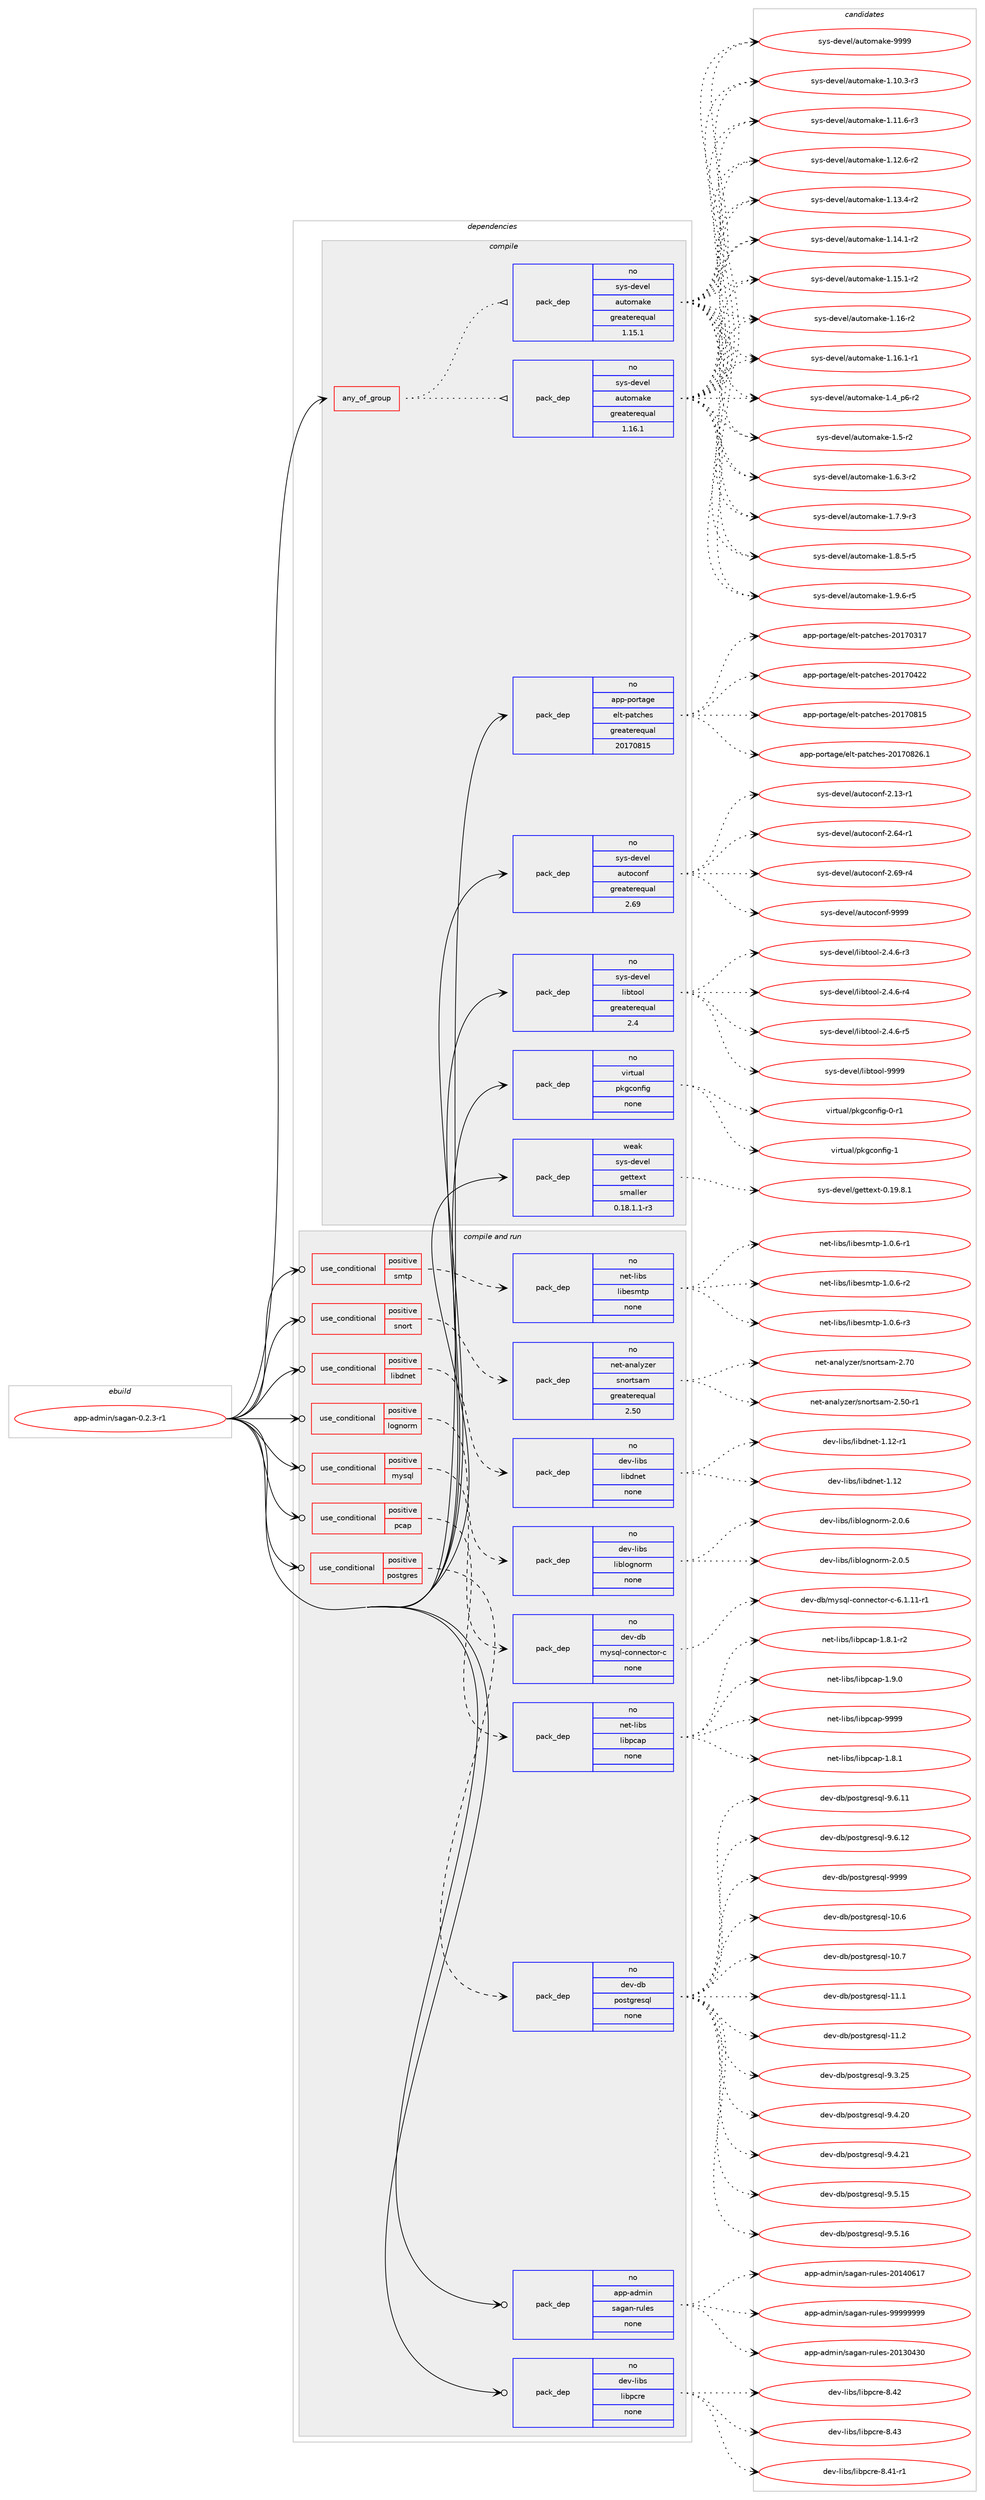digraph prolog {

# *************
# Graph options
# *************

newrank=true;
concentrate=true;
compound=true;
graph [rankdir=LR,fontname=Helvetica,fontsize=10,ranksep=1.5];#, ranksep=2.5, nodesep=0.2];
edge  [arrowhead=vee];
node  [fontname=Helvetica,fontsize=10];

# **********
# The ebuild
# **********

subgraph cluster_leftcol {
color=gray;
rank=same;
label=<<i>ebuild</i>>;
id [label="app-admin/sagan-0.2.3-r1", color=red, width=4, href="../app-admin/sagan-0.2.3-r1.svg"];
}

# ****************
# The dependencies
# ****************

subgraph cluster_midcol {
color=gray;
label=<<i>dependencies</i>>;
subgraph cluster_compile {
fillcolor="#eeeeee";
style=filled;
label=<<i>compile</i>>;
subgraph any19144 {
dependency1268724 [label=<<TABLE BORDER="0" CELLBORDER="1" CELLSPACING="0" CELLPADDING="4"><TR><TD CELLPADDING="10">any_of_group</TD></TR></TABLE>>, shape=none, color=red];subgraph pack903284 {
dependency1268725 [label=<<TABLE BORDER="0" CELLBORDER="1" CELLSPACING="0" CELLPADDING="4" WIDTH="220"><TR><TD ROWSPAN="6" CELLPADDING="30">pack_dep</TD></TR><TR><TD WIDTH="110">no</TD></TR><TR><TD>sys-devel</TD></TR><TR><TD>automake</TD></TR><TR><TD>greaterequal</TD></TR><TR><TD>1.16.1</TD></TR></TABLE>>, shape=none, color=blue];
}
dependency1268724:e -> dependency1268725:w [weight=20,style="dotted",arrowhead="oinv"];
subgraph pack903285 {
dependency1268726 [label=<<TABLE BORDER="0" CELLBORDER="1" CELLSPACING="0" CELLPADDING="4" WIDTH="220"><TR><TD ROWSPAN="6" CELLPADDING="30">pack_dep</TD></TR><TR><TD WIDTH="110">no</TD></TR><TR><TD>sys-devel</TD></TR><TR><TD>automake</TD></TR><TR><TD>greaterequal</TD></TR><TR><TD>1.15.1</TD></TR></TABLE>>, shape=none, color=blue];
}
dependency1268724:e -> dependency1268726:w [weight=20,style="dotted",arrowhead="oinv"];
}
id:e -> dependency1268724:w [weight=20,style="solid",arrowhead="vee"];
subgraph pack903286 {
dependency1268727 [label=<<TABLE BORDER="0" CELLBORDER="1" CELLSPACING="0" CELLPADDING="4" WIDTH="220"><TR><TD ROWSPAN="6" CELLPADDING="30">pack_dep</TD></TR><TR><TD WIDTH="110">no</TD></TR><TR><TD>app-portage</TD></TR><TR><TD>elt-patches</TD></TR><TR><TD>greaterequal</TD></TR><TR><TD>20170815</TD></TR></TABLE>>, shape=none, color=blue];
}
id:e -> dependency1268727:w [weight=20,style="solid",arrowhead="vee"];
subgraph pack903287 {
dependency1268728 [label=<<TABLE BORDER="0" CELLBORDER="1" CELLSPACING="0" CELLPADDING="4" WIDTH="220"><TR><TD ROWSPAN="6" CELLPADDING="30">pack_dep</TD></TR><TR><TD WIDTH="110">no</TD></TR><TR><TD>sys-devel</TD></TR><TR><TD>autoconf</TD></TR><TR><TD>greaterequal</TD></TR><TR><TD>2.69</TD></TR></TABLE>>, shape=none, color=blue];
}
id:e -> dependency1268728:w [weight=20,style="solid",arrowhead="vee"];
subgraph pack903288 {
dependency1268729 [label=<<TABLE BORDER="0" CELLBORDER="1" CELLSPACING="0" CELLPADDING="4" WIDTH="220"><TR><TD ROWSPAN="6" CELLPADDING="30">pack_dep</TD></TR><TR><TD WIDTH="110">no</TD></TR><TR><TD>sys-devel</TD></TR><TR><TD>libtool</TD></TR><TR><TD>greaterequal</TD></TR><TR><TD>2.4</TD></TR></TABLE>>, shape=none, color=blue];
}
id:e -> dependency1268729:w [weight=20,style="solid",arrowhead="vee"];
subgraph pack903289 {
dependency1268730 [label=<<TABLE BORDER="0" CELLBORDER="1" CELLSPACING="0" CELLPADDING="4" WIDTH="220"><TR><TD ROWSPAN="6" CELLPADDING="30">pack_dep</TD></TR><TR><TD WIDTH="110">no</TD></TR><TR><TD>virtual</TD></TR><TR><TD>pkgconfig</TD></TR><TR><TD>none</TD></TR><TR><TD></TD></TR></TABLE>>, shape=none, color=blue];
}
id:e -> dependency1268730:w [weight=20,style="solid",arrowhead="vee"];
subgraph pack903290 {
dependency1268731 [label=<<TABLE BORDER="0" CELLBORDER="1" CELLSPACING="0" CELLPADDING="4" WIDTH="220"><TR><TD ROWSPAN="6" CELLPADDING="30">pack_dep</TD></TR><TR><TD WIDTH="110">weak</TD></TR><TR><TD>sys-devel</TD></TR><TR><TD>gettext</TD></TR><TR><TD>smaller</TD></TR><TR><TD>0.18.1.1-r3</TD></TR></TABLE>>, shape=none, color=blue];
}
id:e -> dependency1268731:w [weight=20,style="solid",arrowhead="vee"];
}
subgraph cluster_compileandrun {
fillcolor="#eeeeee";
style=filled;
label=<<i>compile and run</i>>;
subgraph cond345775 {
dependency1268732 [label=<<TABLE BORDER="0" CELLBORDER="1" CELLSPACING="0" CELLPADDING="4"><TR><TD ROWSPAN="3" CELLPADDING="10">use_conditional</TD></TR><TR><TD>positive</TD></TR><TR><TD>libdnet</TD></TR></TABLE>>, shape=none, color=red];
subgraph pack903291 {
dependency1268733 [label=<<TABLE BORDER="0" CELLBORDER="1" CELLSPACING="0" CELLPADDING="4" WIDTH="220"><TR><TD ROWSPAN="6" CELLPADDING="30">pack_dep</TD></TR><TR><TD WIDTH="110">no</TD></TR><TR><TD>dev-libs</TD></TR><TR><TD>libdnet</TD></TR><TR><TD>none</TD></TR><TR><TD></TD></TR></TABLE>>, shape=none, color=blue];
}
dependency1268732:e -> dependency1268733:w [weight=20,style="dashed",arrowhead="vee"];
}
id:e -> dependency1268732:w [weight=20,style="solid",arrowhead="odotvee"];
subgraph cond345776 {
dependency1268734 [label=<<TABLE BORDER="0" CELLBORDER="1" CELLSPACING="0" CELLPADDING="4"><TR><TD ROWSPAN="3" CELLPADDING="10">use_conditional</TD></TR><TR><TD>positive</TD></TR><TR><TD>lognorm</TD></TR></TABLE>>, shape=none, color=red];
subgraph pack903292 {
dependency1268735 [label=<<TABLE BORDER="0" CELLBORDER="1" CELLSPACING="0" CELLPADDING="4" WIDTH="220"><TR><TD ROWSPAN="6" CELLPADDING="30">pack_dep</TD></TR><TR><TD WIDTH="110">no</TD></TR><TR><TD>dev-libs</TD></TR><TR><TD>liblognorm</TD></TR><TR><TD>none</TD></TR><TR><TD></TD></TR></TABLE>>, shape=none, color=blue];
}
dependency1268734:e -> dependency1268735:w [weight=20,style="dashed",arrowhead="vee"];
}
id:e -> dependency1268734:w [weight=20,style="solid",arrowhead="odotvee"];
subgraph cond345777 {
dependency1268736 [label=<<TABLE BORDER="0" CELLBORDER="1" CELLSPACING="0" CELLPADDING="4"><TR><TD ROWSPAN="3" CELLPADDING="10">use_conditional</TD></TR><TR><TD>positive</TD></TR><TR><TD>mysql</TD></TR></TABLE>>, shape=none, color=red];
subgraph pack903293 {
dependency1268737 [label=<<TABLE BORDER="0" CELLBORDER="1" CELLSPACING="0" CELLPADDING="4" WIDTH="220"><TR><TD ROWSPAN="6" CELLPADDING="30">pack_dep</TD></TR><TR><TD WIDTH="110">no</TD></TR><TR><TD>dev-db</TD></TR><TR><TD>mysql-connector-c</TD></TR><TR><TD>none</TD></TR><TR><TD></TD></TR></TABLE>>, shape=none, color=blue];
}
dependency1268736:e -> dependency1268737:w [weight=20,style="dashed",arrowhead="vee"];
}
id:e -> dependency1268736:w [weight=20,style="solid",arrowhead="odotvee"];
subgraph cond345778 {
dependency1268738 [label=<<TABLE BORDER="0" CELLBORDER="1" CELLSPACING="0" CELLPADDING="4"><TR><TD ROWSPAN="3" CELLPADDING="10">use_conditional</TD></TR><TR><TD>positive</TD></TR><TR><TD>pcap</TD></TR></TABLE>>, shape=none, color=red];
subgraph pack903294 {
dependency1268739 [label=<<TABLE BORDER="0" CELLBORDER="1" CELLSPACING="0" CELLPADDING="4" WIDTH="220"><TR><TD ROWSPAN="6" CELLPADDING="30">pack_dep</TD></TR><TR><TD WIDTH="110">no</TD></TR><TR><TD>net-libs</TD></TR><TR><TD>libpcap</TD></TR><TR><TD>none</TD></TR><TR><TD></TD></TR></TABLE>>, shape=none, color=blue];
}
dependency1268738:e -> dependency1268739:w [weight=20,style="dashed",arrowhead="vee"];
}
id:e -> dependency1268738:w [weight=20,style="solid",arrowhead="odotvee"];
subgraph cond345779 {
dependency1268740 [label=<<TABLE BORDER="0" CELLBORDER="1" CELLSPACING="0" CELLPADDING="4"><TR><TD ROWSPAN="3" CELLPADDING="10">use_conditional</TD></TR><TR><TD>positive</TD></TR><TR><TD>postgres</TD></TR></TABLE>>, shape=none, color=red];
subgraph pack903295 {
dependency1268741 [label=<<TABLE BORDER="0" CELLBORDER="1" CELLSPACING="0" CELLPADDING="4" WIDTH="220"><TR><TD ROWSPAN="6" CELLPADDING="30">pack_dep</TD></TR><TR><TD WIDTH="110">no</TD></TR><TR><TD>dev-db</TD></TR><TR><TD>postgresql</TD></TR><TR><TD>none</TD></TR><TR><TD></TD></TR></TABLE>>, shape=none, color=blue];
}
dependency1268740:e -> dependency1268741:w [weight=20,style="dashed",arrowhead="vee"];
}
id:e -> dependency1268740:w [weight=20,style="solid",arrowhead="odotvee"];
subgraph cond345780 {
dependency1268742 [label=<<TABLE BORDER="0" CELLBORDER="1" CELLSPACING="0" CELLPADDING="4"><TR><TD ROWSPAN="3" CELLPADDING="10">use_conditional</TD></TR><TR><TD>positive</TD></TR><TR><TD>smtp</TD></TR></TABLE>>, shape=none, color=red];
subgraph pack903296 {
dependency1268743 [label=<<TABLE BORDER="0" CELLBORDER="1" CELLSPACING="0" CELLPADDING="4" WIDTH="220"><TR><TD ROWSPAN="6" CELLPADDING="30">pack_dep</TD></TR><TR><TD WIDTH="110">no</TD></TR><TR><TD>net-libs</TD></TR><TR><TD>libesmtp</TD></TR><TR><TD>none</TD></TR><TR><TD></TD></TR></TABLE>>, shape=none, color=blue];
}
dependency1268742:e -> dependency1268743:w [weight=20,style="dashed",arrowhead="vee"];
}
id:e -> dependency1268742:w [weight=20,style="solid",arrowhead="odotvee"];
subgraph cond345781 {
dependency1268744 [label=<<TABLE BORDER="0" CELLBORDER="1" CELLSPACING="0" CELLPADDING="4"><TR><TD ROWSPAN="3" CELLPADDING="10">use_conditional</TD></TR><TR><TD>positive</TD></TR><TR><TD>snort</TD></TR></TABLE>>, shape=none, color=red];
subgraph pack903297 {
dependency1268745 [label=<<TABLE BORDER="0" CELLBORDER="1" CELLSPACING="0" CELLPADDING="4" WIDTH="220"><TR><TD ROWSPAN="6" CELLPADDING="30">pack_dep</TD></TR><TR><TD WIDTH="110">no</TD></TR><TR><TD>net-analyzer</TD></TR><TR><TD>snortsam</TD></TR><TR><TD>greaterequal</TD></TR><TR><TD>2.50</TD></TR></TABLE>>, shape=none, color=blue];
}
dependency1268744:e -> dependency1268745:w [weight=20,style="dashed",arrowhead="vee"];
}
id:e -> dependency1268744:w [weight=20,style="solid",arrowhead="odotvee"];
subgraph pack903298 {
dependency1268746 [label=<<TABLE BORDER="0" CELLBORDER="1" CELLSPACING="0" CELLPADDING="4" WIDTH="220"><TR><TD ROWSPAN="6" CELLPADDING="30">pack_dep</TD></TR><TR><TD WIDTH="110">no</TD></TR><TR><TD>app-admin</TD></TR><TR><TD>sagan-rules</TD></TR><TR><TD>none</TD></TR><TR><TD></TD></TR></TABLE>>, shape=none, color=blue];
}
id:e -> dependency1268746:w [weight=20,style="solid",arrowhead="odotvee"];
subgraph pack903299 {
dependency1268747 [label=<<TABLE BORDER="0" CELLBORDER="1" CELLSPACING="0" CELLPADDING="4" WIDTH="220"><TR><TD ROWSPAN="6" CELLPADDING="30">pack_dep</TD></TR><TR><TD WIDTH="110">no</TD></TR><TR><TD>dev-libs</TD></TR><TR><TD>libpcre</TD></TR><TR><TD>none</TD></TR><TR><TD></TD></TR></TABLE>>, shape=none, color=blue];
}
id:e -> dependency1268747:w [weight=20,style="solid",arrowhead="odotvee"];
}
subgraph cluster_run {
fillcolor="#eeeeee";
style=filled;
label=<<i>run</i>>;
}
}

# **************
# The candidates
# **************

subgraph cluster_choices {
rank=same;
color=gray;
label=<<i>candidates</i>>;

subgraph choice903284 {
color=black;
nodesep=1;
choice11512111545100101118101108479711711611110997107101454946494846514511451 [label="sys-devel/automake-1.10.3-r3", color=red, width=4,href="../sys-devel/automake-1.10.3-r3.svg"];
choice11512111545100101118101108479711711611110997107101454946494946544511451 [label="sys-devel/automake-1.11.6-r3", color=red, width=4,href="../sys-devel/automake-1.11.6-r3.svg"];
choice11512111545100101118101108479711711611110997107101454946495046544511450 [label="sys-devel/automake-1.12.6-r2", color=red, width=4,href="../sys-devel/automake-1.12.6-r2.svg"];
choice11512111545100101118101108479711711611110997107101454946495146524511450 [label="sys-devel/automake-1.13.4-r2", color=red, width=4,href="../sys-devel/automake-1.13.4-r2.svg"];
choice11512111545100101118101108479711711611110997107101454946495246494511450 [label="sys-devel/automake-1.14.1-r2", color=red, width=4,href="../sys-devel/automake-1.14.1-r2.svg"];
choice11512111545100101118101108479711711611110997107101454946495346494511450 [label="sys-devel/automake-1.15.1-r2", color=red, width=4,href="../sys-devel/automake-1.15.1-r2.svg"];
choice1151211154510010111810110847971171161111099710710145494649544511450 [label="sys-devel/automake-1.16-r2", color=red, width=4,href="../sys-devel/automake-1.16-r2.svg"];
choice11512111545100101118101108479711711611110997107101454946495446494511449 [label="sys-devel/automake-1.16.1-r1", color=red, width=4,href="../sys-devel/automake-1.16.1-r1.svg"];
choice115121115451001011181011084797117116111109971071014549465295112544511450 [label="sys-devel/automake-1.4_p6-r2", color=red, width=4,href="../sys-devel/automake-1.4_p6-r2.svg"];
choice11512111545100101118101108479711711611110997107101454946534511450 [label="sys-devel/automake-1.5-r2", color=red, width=4,href="../sys-devel/automake-1.5-r2.svg"];
choice115121115451001011181011084797117116111109971071014549465446514511450 [label="sys-devel/automake-1.6.3-r2", color=red, width=4,href="../sys-devel/automake-1.6.3-r2.svg"];
choice115121115451001011181011084797117116111109971071014549465546574511451 [label="sys-devel/automake-1.7.9-r3", color=red, width=4,href="../sys-devel/automake-1.7.9-r3.svg"];
choice115121115451001011181011084797117116111109971071014549465646534511453 [label="sys-devel/automake-1.8.5-r5", color=red, width=4,href="../sys-devel/automake-1.8.5-r5.svg"];
choice115121115451001011181011084797117116111109971071014549465746544511453 [label="sys-devel/automake-1.9.6-r5", color=red, width=4,href="../sys-devel/automake-1.9.6-r5.svg"];
choice115121115451001011181011084797117116111109971071014557575757 [label="sys-devel/automake-9999", color=red, width=4,href="../sys-devel/automake-9999.svg"];
dependency1268725:e -> choice11512111545100101118101108479711711611110997107101454946494846514511451:w [style=dotted,weight="100"];
dependency1268725:e -> choice11512111545100101118101108479711711611110997107101454946494946544511451:w [style=dotted,weight="100"];
dependency1268725:e -> choice11512111545100101118101108479711711611110997107101454946495046544511450:w [style=dotted,weight="100"];
dependency1268725:e -> choice11512111545100101118101108479711711611110997107101454946495146524511450:w [style=dotted,weight="100"];
dependency1268725:e -> choice11512111545100101118101108479711711611110997107101454946495246494511450:w [style=dotted,weight="100"];
dependency1268725:e -> choice11512111545100101118101108479711711611110997107101454946495346494511450:w [style=dotted,weight="100"];
dependency1268725:e -> choice1151211154510010111810110847971171161111099710710145494649544511450:w [style=dotted,weight="100"];
dependency1268725:e -> choice11512111545100101118101108479711711611110997107101454946495446494511449:w [style=dotted,weight="100"];
dependency1268725:e -> choice115121115451001011181011084797117116111109971071014549465295112544511450:w [style=dotted,weight="100"];
dependency1268725:e -> choice11512111545100101118101108479711711611110997107101454946534511450:w [style=dotted,weight="100"];
dependency1268725:e -> choice115121115451001011181011084797117116111109971071014549465446514511450:w [style=dotted,weight="100"];
dependency1268725:e -> choice115121115451001011181011084797117116111109971071014549465546574511451:w [style=dotted,weight="100"];
dependency1268725:e -> choice115121115451001011181011084797117116111109971071014549465646534511453:w [style=dotted,weight="100"];
dependency1268725:e -> choice115121115451001011181011084797117116111109971071014549465746544511453:w [style=dotted,weight="100"];
dependency1268725:e -> choice115121115451001011181011084797117116111109971071014557575757:w [style=dotted,weight="100"];
}
subgraph choice903285 {
color=black;
nodesep=1;
choice11512111545100101118101108479711711611110997107101454946494846514511451 [label="sys-devel/automake-1.10.3-r3", color=red, width=4,href="../sys-devel/automake-1.10.3-r3.svg"];
choice11512111545100101118101108479711711611110997107101454946494946544511451 [label="sys-devel/automake-1.11.6-r3", color=red, width=4,href="../sys-devel/automake-1.11.6-r3.svg"];
choice11512111545100101118101108479711711611110997107101454946495046544511450 [label="sys-devel/automake-1.12.6-r2", color=red, width=4,href="../sys-devel/automake-1.12.6-r2.svg"];
choice11512111545100101118101108479711711611110997107101454946495146524511450 [label="sys-devel/automake-1.13.4-r2", color=red, width=4,href="../sys-devel/automake-1.13.4-r2.svg"];
choice11512111545100101118101108479711711611110997107101454946495246494511450 [label="sys-devel/automake-1.14.1-r2", color=red, width=4,href="../sys-devel/automake-1.14.1-r2.svg"];
choice11512111545100101118101108479711711611110997107101454946495346494511450 [label="sys-devel/automake-1.15.1-r2", color=red, width=4,href="../sys-devel/automake-1.15.1-r2.svg"];
choice1151211154510010111810110847971171161111099710710145494649544511450 [label="sys-devel/automake-1.16-r2", color=red, width=4,href="../sys-devel/automake-1.16-r2.svg"];
choice11512111545100101118101108479711711611110997107101454946495446494511449 [label="sys-devel/automake-1.16.1-r1", color=red, width=4,href="../sys-devel/automake-1.16.1-r1.svg"];
choice115121115451001011181011084797117116111109971071014549465295112544511450 [label="sys-devel/automake-1.4_p6-r2", color=red, width=4,href="../sys-devel/automake-1.4_p6-r2.svg"];
choice11512111545100101118101108479711711611110997107101454946534511450 [label="sys-devel/automake-1.5-r2", color=red, width=4,href="../sys-devel/automake-1.5-r2.svg"];
choice115121115451001011181011084797117116111109971071014549465446514511450 [label="sys-devel/automake-1.6.3-r2", color=red, width=4,href="../sys-devel/automake-1.6.3-r2.svg"];
choice115121115451001011181011084797117116111109971071014549465546574511451 [label="sys-devel/automake-1.7.9-r3", color=red, width=4,href="../sys-devel/automake-1.7.9-r3.svg"];
choice115121115451001011181011084797117116111109971071014549465646534511453 [label="sys-devel/automake-1.8.5-r5", color=red, width=4,href="../sys-devel/automake-1.8.5-r5.svg"];
choice115121115451001011181011084797117116111109971071014549465746544511453 [label="sys-devel/automake-1.9.6-r5", color=red, width=4,href="../sys-devel/automake-1.9.6-r5.svg"];
choice115121115451001011181011084797117116111109971071014557575757 [label="sys-devel/automake-9999", color=red, width=4,href="../sys-devel/automake-9999.svg"];
dependency1268726:e -> choice11512111545100101118101108479711711611110997107101454946494846514511451:w [style=dotted,weight="100"];
dependency1268726:e -> choice11512111545100101118101108479711711611110997107101454946494946544511451:w [style=dotted,weight="100"];
dependency1268726:e -> choice11512111545100101118101108479711711611110997107101454946495046544511450:w [style=dotted,weight="100"];
dependency1268726:e -> choice11512111545100101118101108479711711611110997107101454946495146524511450:w [style=dotted,weight="100"];
dependency1268726:e -> choice11512111545100101118101108479711711611110997107101454946495246494511450:w [style=dotted,weight="100"];
dependency1268726:e -> choice11512111545100101118101108479711711611110997107101454946495346494511450:w [style=dotted,weight="100"];
dependency1268726:e -> choice1151211154510010111810110847971171161111099710710145494649544511450:w [style=dotted,weight="100"];
dependency1268726:e -> choice11512111545100101118101108479711711611110997107101454946495446494511449:w [style=dotted,weight="100"];
dependency1268726:e -> choice115121115451001011181011084797117116111109971071014549465295112544511450:w [style=dotted,weight="100"];
dependency1268726:e -> choice11512111545100101118101108479711711611110997107101454946534511450:w [style=dotted,weight="100"];
dependency1268726:e -> choice115121115451001011181011084797117116111109971071014549465446514511450:w [style=dotted,weight="100"];
dependency1268726:e -> choice115121115451001011181011084797117116111109971071014549465546574511451:w [style=dotted,weight="100"];
dependency1268726:e -> choice115121115451001011181011084797117116111109971071014549465646534511453:w [style=dotted,weight="100"];
dependency1268726:e -> choice115121115451001011181011084797117116111109971071014549465746544511453:w [style=dotted,weight="100"];
dependency1268726:e -> choice115121115451001011181011084797117116111109971071014557575757:w [style=dotted,weight="100"];
}
subgraph choice903286 {
color=black;
nodesep=1;
choice97112112451121111141169710310147101108116451129711699104101115455048495548514955 [label="app-portage/elt-patches-20170317", color=red, width=4,href="../app-portage/elt-patches-20170317.svg"];
choice97112112451121111141169710310147101108116451129711699104101115455048495548525050 [label="app-portage/elt-patches-20170422", color=red, width=4,href="../app-portage/elt-patches-20170422.svg"];
choice97112112451121111141169710310147101108116451129711699104101115455048495548564953 [label="app-portage/elt-patches-20170815", color=red, width=4,href="../app-portage/elt-patches-20170815.svg"];
choice971121124511211111411697103101471011081164511297116991041011154550484955485650544649 [label="app-portage/elt-patches-20170826.1", color=red, width=4,href="../app-portage/elt-patches-20170826.1.svg"];
dependency1268727:e -> choice97112112451121111141169710310147101108116451129711699104101115455048495548514955:w [style=dotted,weight="100"];
dependency1268727:e -> choice97112112451121111141169710310147101108116451129711699104101115455048495548525050:w [style=dotted,weight="100"];
dependency1268727:e -> choice97112112451121111141169710310147101108116451129711699104101115455048495548564953:w [style=dotted,weight="100"];
dependency1268727:e -> choice971121124511211111411697103101471011081164511297116991041011154550484955485650544649:w [style=dotted,weight="100"];
}
subgraph choice903287 {
color=black;
nodesep=1;
choice1151211154510010111810110847971171161119911111010245504649514511449 [label="sys-devel/autoconf-2.13-r1", color=red, width=4,href="../sys-devel/autoconf-2.13-r1.svg"];
choice1151211154510010111810110847971171161119911111010245504654524511449 [label="sys-devel/autoconf-2.64-r1", color=red, width=4,href="../sys-devel/autoconf-2.64-r1.svg"];
choice1151211154510010111810110847971171161119911111010245504654574511452 [label="sys-devel/autoconf-2.69-r4", color=red, width=4,href="../sys-devel/autoconf-2.69-r4.svg"];
choice115121115451001011181011084797117116111991111101024557575757 [label="sys-devel/autoconf-9999", color=red, width=4,href="../sys-devel/autoconf-9999.svg"];
dependency1268728:e -> choice1151211154510010111810110847971171161119911111010245504649514511449:w [style=dotted,weight="100"];
dependency1268728:e -> choice1151211154510010111810110847971171161119911111010245504654524511449:w [style=dotted,weight="100"];
dependency1268728:e -> choice1151211154510010111810110847971171161119911111010245504654574511452:w [style=dotted,weight="100"];
dependency1268728:e -> choice115121115451001011181011084797117116111991111101024557575757:w [style=dotted,weight="100"];
}
subgraph choice903288 {
color=black;
nodesep=1;
choice1151211154510010111810110847108105981161111111084550465246544511451 [label="sys-devel/libtool-2.4.6-r3", color=red, width=4,href="../sys-devel/libtool-2.4.6-r3.svg"];
choice1151211154510010111810110847108105981161111111084550465246544511452 [label="sys-devel/libtool-2.4.6-r4", color=red, width=4,href="../sys-devel/libtool-2.4.6-r4.svg"];
choice1151211154510010111810110847108105981161111111084550465246544511453 [label="sys-devel/libtool-2.4.6-r5", color=red, width=4,href="../sys-devel/libtool-2.4.6-r5.svg"];
choice1151211154510010111810110847108105981161111111084557575757 [label="sys-devel/libtool-9999", color=red, width=4,href="../sys-devel/libtool-9999.svg"];
dependency1268729:e -> choice1151211154510010111810110847108105981161111111084550465246544511451:w [style=dotted,weight="100"];
dependency1268729:e -> choice1151211154510010111810110847108105981161111111084550465246544511452:w [style=dotted,weight="100"];
dependency1268729:e -> choice1151211154510010111810110847108105981161111111084550465246544511453:w [style=dotted,weight="100"];
dependency1268729:e -> choice1151211154510010111810110847108105981161111111084557575757:w [style=dotted,weight="100"];
}
subgraph choice903289 {
color=black;
nodesep=1;
choice11810511411611797108471121071039911111010210510345484511449 [label="virtual/pkgconfig-0-r1", color=red, width=4,href="../virtual/pkgconfig-0-r1.svg"];
choice1181051141161179710847112107103991111101021051034549 [label="virtual/pkgconfig-1", color=red, width=4,href="../virtual/pkgconfig-1.svg"];
dependency1268730:e -> choice11810511411611797108471121071039911111010210510345484511449:w [style=dotted,weight="100"];
dependency1268730:e -> choice1181051141161179710847112107103991111101021051034549:w [style=dotted,weight="100"];
}
subgraph choice903290 {
color=black;
nodesep=1;
choice1151211154510010111810110847103101116116101120116454846495746564649 [label="sys-devel/gettext-0.19.8.1", color=red, width=4,href="../sys-devel/gettext-0.19.8.1.svg"];
dependency1268731:e -> choice1151211154510010111810110847103101116116101120116454846495746564649:w [style=dotted,weight="100"];
}
subgraph choice903291 {
color=black;
nodesep=1;
choice100101118451081059811547108105981001101011164549464950 [label="dev-libs/libdnet-1.12", color=red, width=4,href="../dev-libs/libdnet-1.12.svg"];
choice1001011184510810598115471081059810011010111645494649504511449 [label="dev-libs/libdnet-1.12-r1", color=red, width=4,href="../dev-libs/libdnet-1.12-r1.svg"];
dependency1268733:e -> choice100101118451081059811547108105981001101011164549464950:w [style=dotted,weight="100"];
dependency1268733:e -> choice1001011184510810598115471081059810011010111645494649504511449:w [style=dotted,weight="100"];
}
subgraph choice903292 {
color=black;
nodesep=1;
choice10010111845108105981154710810598108111103110111114109455046484653 [label="dev-libs/liblognorm-2.0.5", color=red, width=4,href="../dev-libs/liblognorm-2.0.5.svg"];
choice10010111845108105981154710810598108111103110111114109455046484654 [label="dev-libs/liblognorm-2.0.6", color=red, width=4,href="../dev-libs/liblognorm-2.0.6.svg"];
dependency1268735:e -> choice10010111845108105981154710810598108111103110111114109455046484653:w [style=dotted,weight="100"];
dependency1268735:e -> choice10010111845108105981154710810598108111103110111114109455046484654:w [style=dotted,weight="100"];
}
subgraph choice903293 {
color=black;
nodesep=1;
choice1001011184510098471091211151131084599111110110101991161111144599455446494649494511449 [label="dev-db/mysql-connector-c-6.1.11-r1", color=red, width=4,href="../dev-db/mysql-connector-c-6.1.11-r1.svg"];
dependency1268737:e -> choice1001011184510098471091211151131084599111110110101991161111144599455446494649494511449:w [style=dotted,weight="100"];
}
subgraph choice903294 {
color=black;
nodesep=1;
choice110101116451081059811547108105981129997112454946564649 [label="net-libs/libpcap-1.8.1", color=red, width=4,href="../net-libs/libpcap-1.8.1.svg"];
choice1101011164510810598115471081059811299971124549465646494511450 [label="net-libs/libpcap-1.8.1-r2", color=red, width=4,href="../net-libs/libpcap-1.8.1-r2.svg"];
choice110101116451081059811547108105981129997112454946574648 [label="net-libs/libpcap-1.9.0", color=red, width=4,href="../net-libs/libpcap-1.9.0.svg"];
choice1101011164510810598115471081059811299971124557575757 [label="net-libs/libpcap-9999", color=red, width=4,href="../net-libs/libpcap-9999.svg"];
dependency1268739:e -> choice110101116451081059811547108105981129997112454946564649:w [style=dotted,weight="100"];
dependency1268739:e -> choice1101011164510810598115471081059811299971124549465646494511450:w [style=dotted,weight="100"];
dependency1268739:e -> choice110101116451081059811547108105981129997112454946574648:w [style=dotted,weight="100"];
dependency1268739:e -> choice1101011164510810598115471081059811299971124557575757:w [style=dotted,weight="100"];
}
subgraph choice903295 {
color=black;
nodesep=1;
choice1001011184510098471121111151161031141011151131084549484654 [label="dev-db/postgresql-10.6", color=red, width=4,href="../dev-db/postgresql-10.6.svg"];
choice1001011184510098471121111151161031141011151131084549484655 [label="dev-db/postgresql-10.7", color=red, width=4,href="../dev-db/postgresql-10.7.svg"];
choice1001011184510098471121111151161031141011151131084549494649 [label="dev-db/postgresql-11.1", color=red, width=4,href="../dev-db/postgresql-11.1.svg"];
choice1001011184510098471121111151161031141011151131084549494650 [label="dev-db/postgresql-11.2", color=red, width=4,href="../dev-db/postgresql-11.2.svg"];
choice10010111845100984711211111511610311410111511310845574651465053 [label="dev-db/postgresql-9.3.25", color=red, width=4,href="../dev-db/postgresql-9.3.25.svg"];
choice10010111845100984711211111511610311410111511310845574652465048 [label="dev-db/postgresql-9.4.20", color=red, width=4,href="../dev-db/postgresql-9.4.20.svg"];
choice10010111845100984711211111511610311410111511310845574652465049 [label="dev-db/postgresql-9.4.21", color=red, width=4,href="../dev-db/postgresql-9.4.21.svg"];
choice10010111845100984711211111511610311410111511310845574653464953 [label="dev-db/postgresql-9.5.15", color=red, width=4,href="../dev-db/postgresql-9.5.15.svg"];
choice10010111845100984711211111511610311410111511310845574653464954 [label="dev-db/postgresql-9.5.16", color=red, width=4,href="../dev-db/postgresql-9.5.16.svg"];
choice10010111845100984711211111511610311410111511310845574654464949 [label="dev-db/postgresql-9.6.11", color=red, width=4,href="../dev-db/postgresql-9.6.11.svg"];
choice10010111845100984711211111511610311410111511310845574654464950 [label="dev-db/postgresql-9.6.12", color=red, width=4,href="../dev-db/postgresql-9.6.12.svg"];
choice1001011184510098471121111151161031141011151131084557575757 [label="dev-db/postgresql-9999", color=red, width=4,href="../dev-db/postgresql-9999.svg"];
dependency1268741:e -> choice1001011184510098471121111151161031141011151131084549484654:w [style=dotted,weight="100"];
dependency1268741:e -> choice1001011184510098471121111151161031141011151131084549484655:w [style=dotted,weight="100"];
dependency1268741:e -> choice1001011184510098471121111151161031141011151131084549494649:w [style=dotted,weight="100"];
dependency1268741:e -> choice1001011184510098471121111151161031141011151131084549494650:w [style=dotted,weight="100"];
dependency1268741:e -> choice10010111845100984711211111511610311410111511310845574651465053:w [style=dotted,weight="100"];
dependency1268741:e -> choice10010111845100984711211111511610311410111511310845574652465048:w [style=dotted,weight="100"];
dependency1268741:e -> choice10010111845100984711211111511610311410111511310845574652465049:w [style=dotted,weight="100"];
dependency1268741:e -> choice10010111845100984711211111511610311410111511310845574653464953:w [style=dotted,weight="100"];
dependency1268741:e -> choice10010111845100984711211111511610311410111511310845574653464954:w [style=dotted,weight="100"];
dependency1268741:e -> choice10010111845100984711211111511610311410111511310845574654464949:w [style=dotted,weight="100"];
dependency1268741:e -> choice10010111845100984711211111511610311410111511310845574654464950:w [style=dotted,weight="100"];
dependency1268741:e -> choice1001011184510098471121111151161031141011151131084557575757:w [style=dotted,weight="100"];
}
subgraph choice903296 {
color=black;
nodesep=1;
choice110101116451081059811547108105981011151091161124549464846544511449 [label="net-libs/libesmtp-1.0.6-r1", color=red, width=4,href="../net-libs/libesmtp-1.0.6-r1.svg"];
choice110101116451081059811547108105981011151091161124549464846544511450 [label="net-libs/libesmtp-1.0.6-r2", color=red, width=4,href="../net-libs/libesmtp-1.0.6-r2.svg"];
choice110101116451081059811547108105981011151091161124549464846544511451 [label="net-libs/libesmtp-1.0.6-r3", color=red, width=4,href="../net-libs/libesmtp-1.0.6-r3.svg"];
dependency1268743:e -> choice110101116451081059811547108105981011151091161124549464846544511449:w [style=dotted,weight="100"];
dependency1268743:e -> choice110101116451081059811547108105981011151091161124549464846544511450:w [style=dotted,weight="100"];
dependency1268743:e -> choice110101116451081059811547108105981011151091161124549464846544511451:w [style=dotted,weight="100"];
}
subgraph choice903297 {
color=black;
nodesep=1;
choice110101116459711097108121122101114471151101111141161159710945504653484511449 [label="net-analyzer/snortsam-2.50-r1", color=red, width=4,href="../net-analyzer/snortsam-2.50-r1.svg"];
choice11010111645971109710812112210111447115110111114116115971094550465548 [label="net-analyzer/snortsam-2.70", color=red, width=4,href="../net-analyzer/snortsam-2.70.svg"];
dependency1268745:e -> choice110101116459711097108121122101114471151101111141161159710945504653484511449:w [style=dotted,weight="100"];
dependency1268745:e -> choice11010111645971109710812112210111447115110111114116115971094550465548:w [style=dotted,weight="100"];
}
subgraph choice903298 {
color=black;
nodesep=1;
choice97112112459710010910511047115971039711045114117108101115455048495148525148 [label="app-admin/sagan-rules-20130430", color=red, width=4,href="../app-admin/sagan-rules-20130430.svg"];
choice97112112459710010910511047115971039711045114117108101115455048495248544955 [label="app-admin/sagan-rules-20140617", color=red, width=4,href="../app-admin/sagan-rules-20140617.svg"];
choice97112112459710010910511047115971039711045114117108101115455757575757575757 [label="app-admin/sagan-rules-99999999", color=red, width=4,href="../app-admin/sagan-rules-99999999.svg"];
dependency1268746:e -> choice97112112459710010910511047115971039711045114117108101115455048495148525148:w [style=dotted,weight="100"];
dependency1268746:e -> choice97112112459710010910511047115971039711045114117108101115455048495248544955:w [style=dotted,weight="100"];
dependency1268746:e -> choice97112112459710010910511047115971039711045114117108101115455757575757575757:w [style=dotted,weight="100"];
}
subgraph choice903299 {
color=black;
nodesep=1;
choice100101118451081059811547108105981129911410145564652494511449 [label="dev-libs/libpcre-8.41-r1", color=red, width=4,href="../dev-libs/libpcre-8.41-r1.svg"];
choice10010111845108105981154710810598112991141014556465250 [label="dev-libs/libpcre-8.42", color=red, width=4,href="../dev-libs/libpcre-8.42.svg"];
choice10010111845108105981154710810598112991141014556465251 [label="dev-libs/libpcre-8.43", color=red, width=4,href="../dev-libs/libpcre-8.43.svg"];
dependency1268747:e -> choice100101118451081059811547108105981129911410145564652494511449:w [style=dotted,weight="100"];
dependency1268747:e -> choice10010111845108105981154710810598112991141014556465250:w [style=dotted,weight="100"];
dependency1268747:e -> choice10010111845108105981154710810598112991141014556465251:w [style=dotted,weight="100"];
}
}

}
